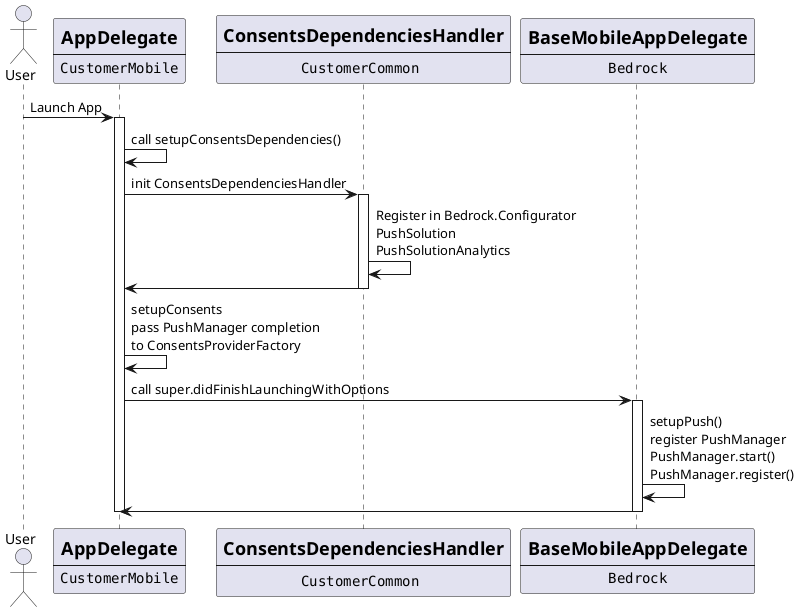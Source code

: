 @startuml

actor User
participant AppDelegate [
    =AppDelegate
    ----
    ""CustomerMobile""
]
participant ConsentsDependenciesHandler [
    =ConsentsDependenciesHandler
    ----
    ""CustomerCommon""  
] 
participant BaseMobileAppDelegate [
    =BaseMobileAppDelegate
    ----
    ""Bedrock""
]

User->AppDelegate: Launch App

activate AppDelegate
AppDelegate->AppDelegate: call setupConsentsDependencies()
AppDelegate->ConsentsDependenciesHandler: init ConsentsDependenciesHandler

activate ConsentsDependenciesHandler
ConsentsDependenciesHandler->ConsentsDependenciesHandler: Register in Bedrock.Configurator\nPushSolution\nPushSolutionAnalytics
ConsentsDependenciesHandler->AppDelegate
deactivate ConsentsDependenciesHandler

AppDelegate->AppDelegate: setupConsents\npass PushManager completion\nto ConsentsProviderFactory
AppDelegate->BaseMobileAppDelegate: call super.didFinishLaunchingWithOptions
activate BaseMobileAppDelegate
BaseMobileAppDelegate->BaseMobileAppDelegate: setupPush()\nregister PushManager\nPushManager.start()\nPushManager.register()
BaseMobileAppDelegate->AppDelegate
deactivate BaseMobileAppDelegate
deactivate AppDelegate


@enduml